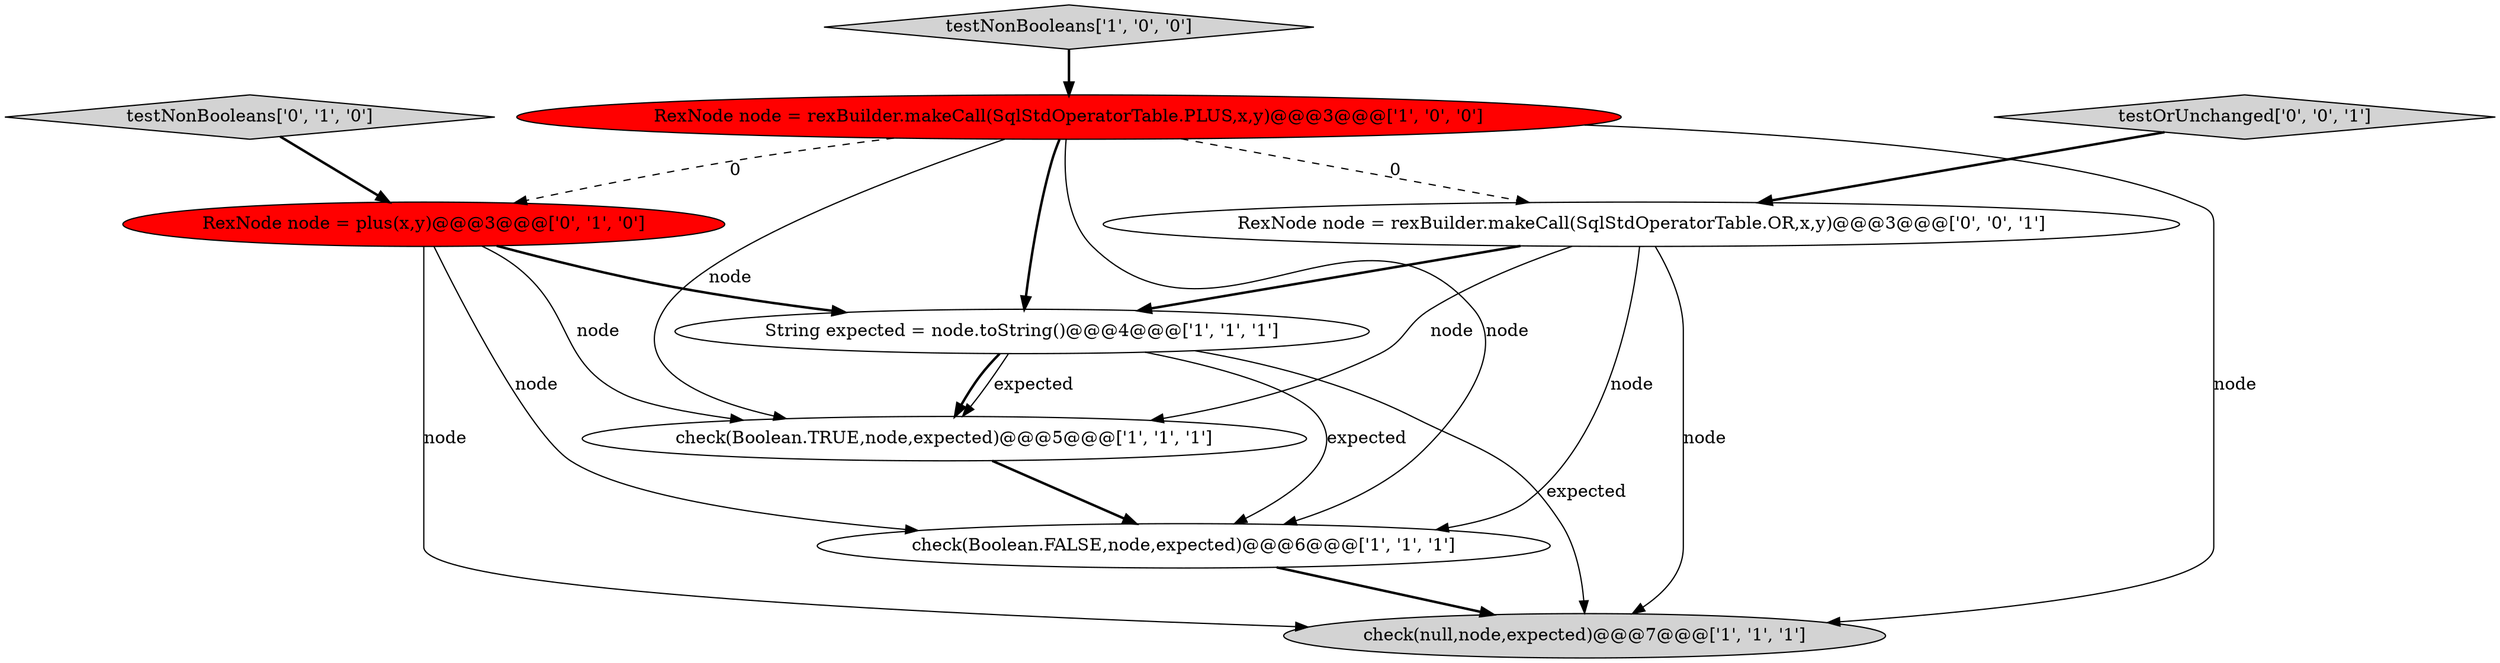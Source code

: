 digraph {
0 [style = filled, label = "check(Boolean.FALSE,node,expected)@@@6@@@['1', '1', '1']", fillcolor = white, shape = ellipse image = "AAA0AAABBB1BBB"];
2 [style = filled, label = "testNonBooleans['1', '0', '0']", fillcolor = lightgray, shape = diamond image = "AAA0AAABBB1BBB"];
7 [style = filled, label = "testNonBooleans['0', '1', '0']", fillcolor = lightgray, shape = diamond image = "AAA0AAABBB2BBB"];
4 [style = filled, label = "String expected = node.toString()@@@4@@@['1', '1', '1']", fillcolor = white, shape = ellipse image = "AAA0AAABBB1BBB"];
8 [style = filled, label = "RexNode node = rexBuilder.makeCall(SqlStdOperatorTable.OR,x,y)@@@3@@@['0', '0', '1']", fillcolor = white, shape = ellipse image = "AAA0AAABBB3BBB"];
1 [style = filled, label = "check(null,node,expected)@@@7@@@['1', '1', '1']", fillcolor = lightgray, shape = ellipse image = "AAA0AAABBB1BBB"];
3 [style = filled, label = "RexNode node = rexBuilder.makeCall(SqlStdOperatorTable.PLUS,x,y)@@@3@@@['1', '0', '0']", fillcolor = red, shape = ellipse image = "AAA1AAABBB1BBB"];
9 [style = filled, label = "testOrUnchanged['0', '0', '1']", fillcolor = lightgray, shape = diamond image = "AAA0AAABBB3BBB"];
6 [style = filled, label = "RexNode node = plus(x,y)@@@3@@@['0', '1', '0']", fillcolor = red, shape = ellipse image = "AAA1AAABBB2BBB"];
5 [style = filled, label = "check(Boolean.TRUE,node,expected)@@@5@@@['1', '1', '1']", fillcolor = white, shape = ellipse image = "AAA0AAABBB1BBB"];
4->5 [style = solid, label="expected"];
3->6 [style = dashed, label="0"];
2->3 [style = bold, label=""];
4->0 [style = solid, label="expected"];
3->0 [style = solid, label="node"];
3->1 [style = solid, label="node"];
9->8 [style = bold, label=""];
3->4 [style = bold, label=""];
6->1 [style = solid, label="node"];
8->1 [style = solid, label="node"];
6->4 [style = bold, label=""];
3->5 [style = solid, label="node"];
8->0 [style = solid, label="node"];
4->1 [style = solid, label="expected"];
5->0 [style = bold, label=""];
0->1 [style = bold, label=""];
7->6 [style = bold, label=""];
6->5 [style = solid, label="node"];
3->8 [style = dashed, label="0"];
8->5 [style = solid, label="node"];
8->4 [style = bold, label=""];
6->0 [style = solid, label="node"];
4->5 [style = bold, label=""];
}
